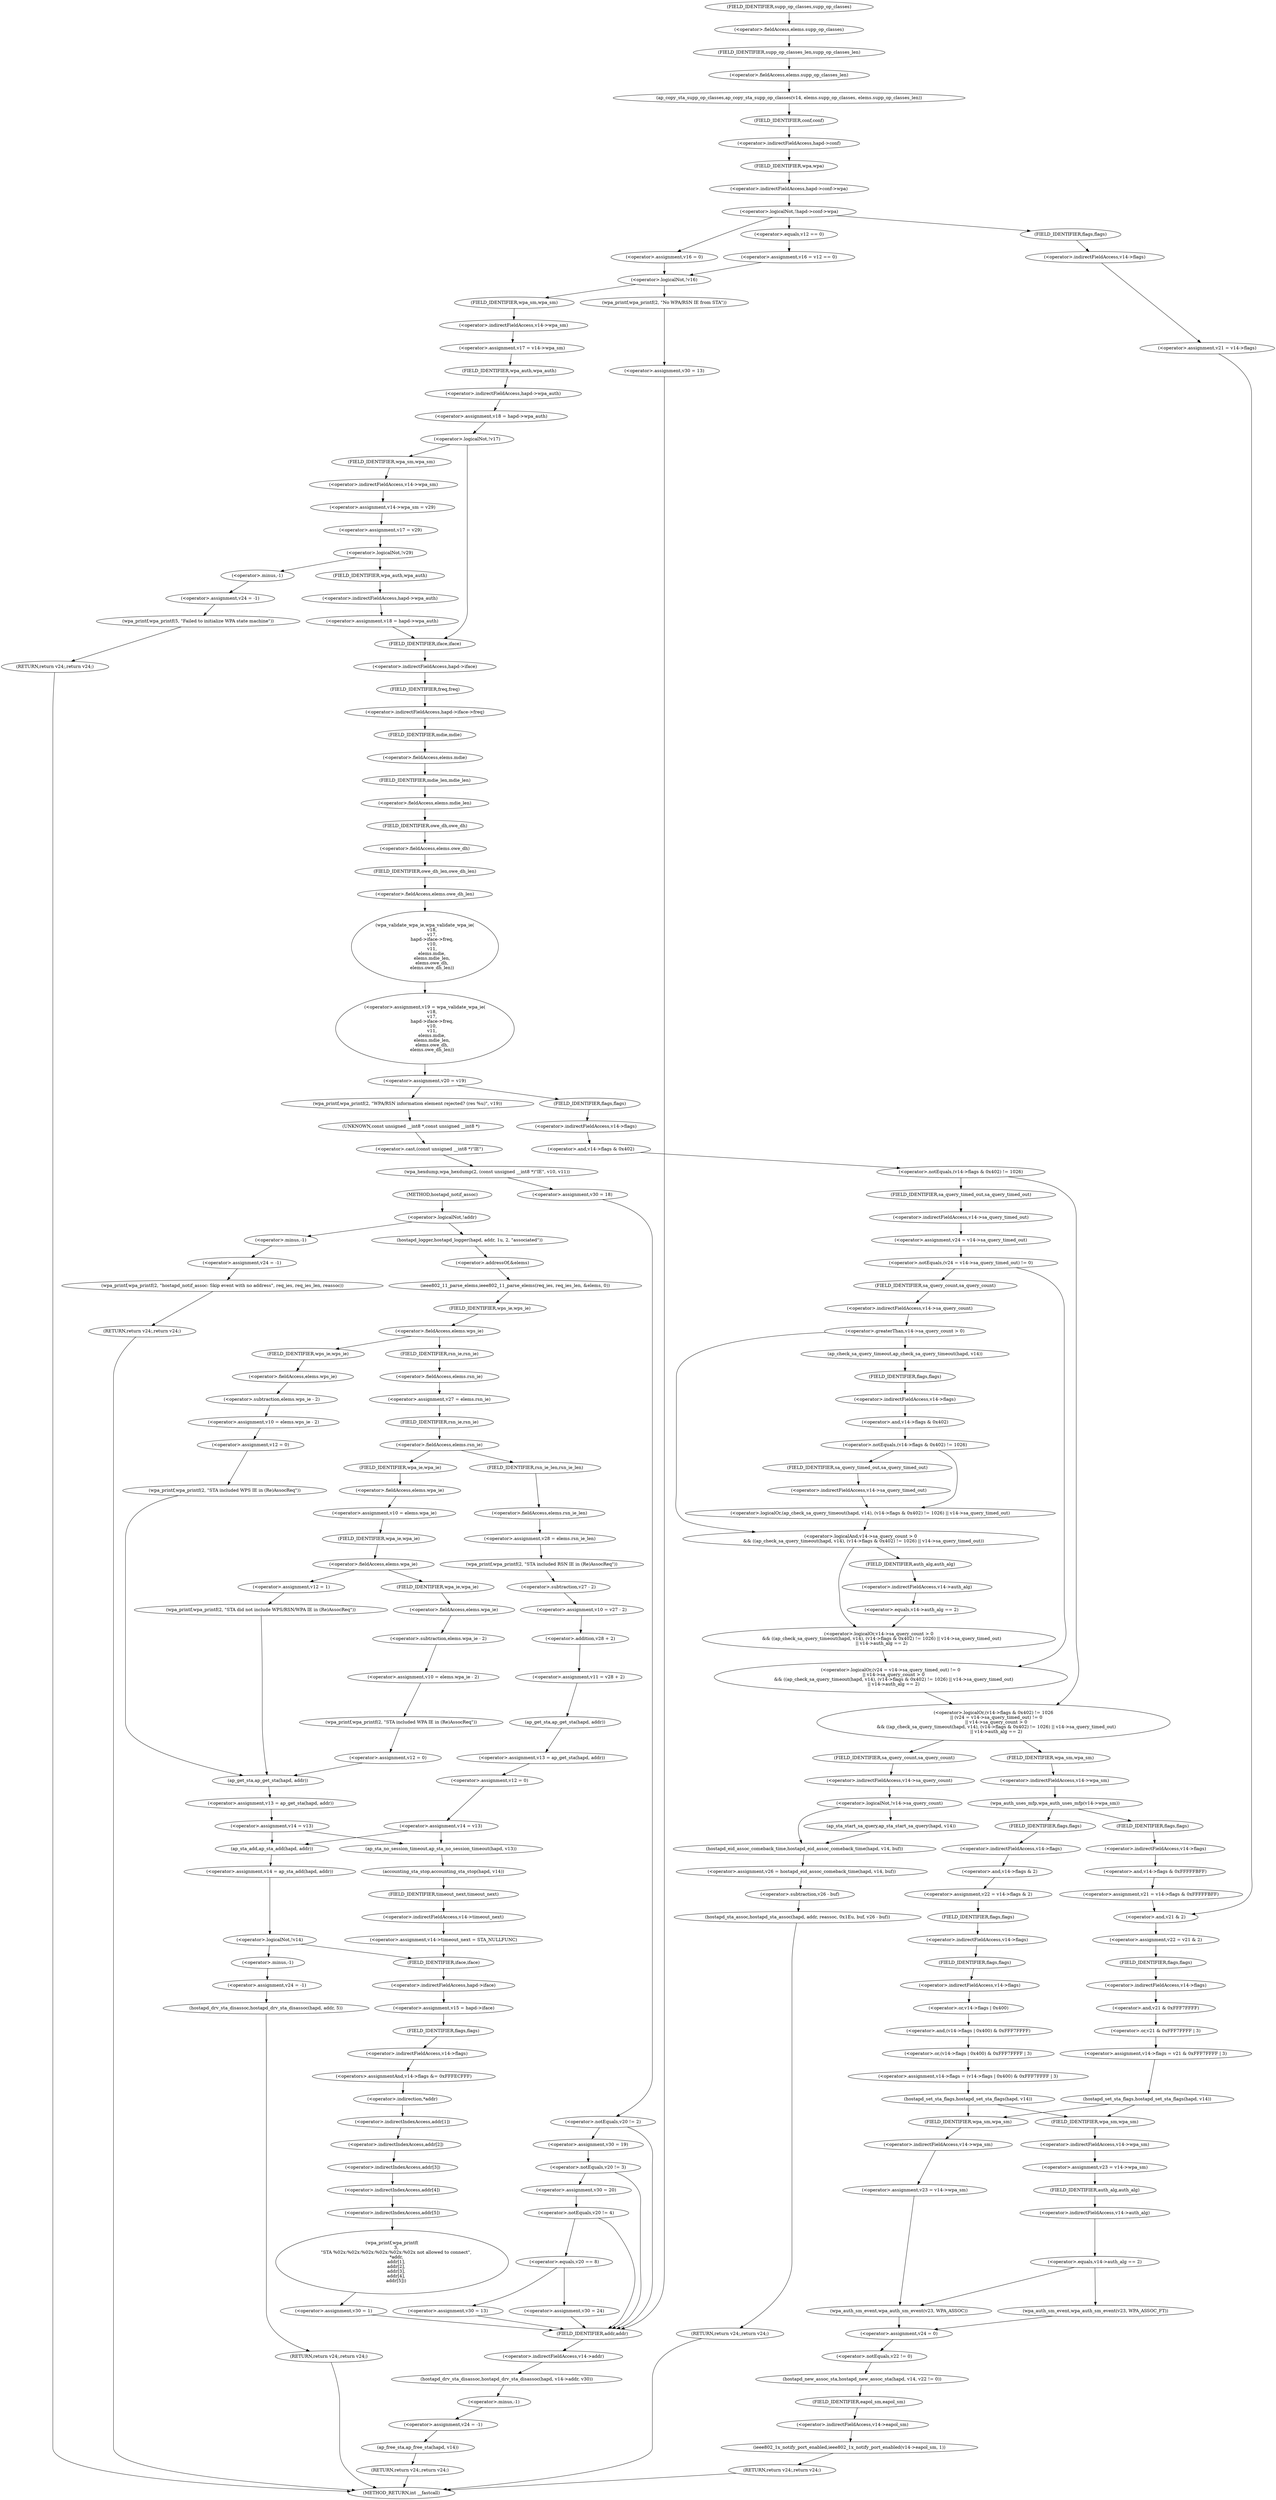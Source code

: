 digraph hostapd_notif_assoc {  
"1000153" [label = "(<operator>.logicalNot,!addr)" ]
"1000156" [label = "(<operator>.assignment,v24 = -1)" ]
"1000158" [label = "(<operator>.minus,-1)" ]
"1000160" [label = "(wpa_printf,wpa_printf(2, \"hostapd_notif_assoc: Skip event with no address\", req_ies, req_ies_len, reassoc))" ]
"1000166" [label = "(RETURN,return v24;,return v24;)" ]
"1000168" [label = "(hostapd_logger,hostapd_logger(hapd, addr, 1u, 2, \"associated\"))" ]
"1000174" [label = "(ieee802_11_parse_elems,ieee802_11_parse_elems(req_ies, req_ies_len, &elems, 0))" ]
"1000177" [label = "(<operator>.addressOf,&elems)" ]
"1000181" [label = "(<operator>.fieldAccess,elems.wps_ie)" ]
"1000183" [label = "(FIELD_IDENTIFIER,wps_ie,wps_ie)" ]
"1000185" [label = "(<operator>.assignment,v10 = elems.wps_ie - 2)" ]
"1000187" [label = "(<operator>.subtraction,elems.wps_ie - 2)" ]
"1000188" [label = "(<operator>.fieldAccess,elems.wps_ie)" ]
"1000190" [label = "(FIELD_IDENTIFIER,wps_ie,wps_ie)" ]
"1000193" [label = "(<operator>.assignment,v12 = 0)" ]
"1000196" [label = "(wpa_printf,wpa_printf(2, \"STA included WPS IE in (Re)AssocReq\"))" ]
"1000201" [label = "(<operator>.assignment,v27 = elems.rsn_ie)" ]
"1000203" [label = "(<operator>.fieldAccess,elems.rsn_ie)" ]
"1000205" [label = "(FIELD_IDENTIFIER,rsn_ie,rsn_ie)" ]
"1000207" [label = "(<operator>.fieldAccess,elems.rsn_ie)" ]
"1000209" [label = "(FIELD_IDENTIFIER,rsn_ie,rsn_ie)" ]
"1000211" [label = "(<operator>.assignment,v28 = elems.rsn_ie_len)" ]
"1000213" [label = "(<operator>.fieldAccess,elems.rsn_ie_len)" ]
"1000215" [label = "(FIELD_IDENTIFIER,rsn_ie_len,rsn_ie_len)" ]
"1000216" [label = "(wpa_printf,wpa_printf(2, \"STA included RSN IE in (Re)AssocReq\"))" ]
"1000219" [label = "(<operator>.assignment,v10 = v27 - 2)" ]
"1000221" [label = "(<operator>.subtraction,v27 - 2)" ]
"1000224" [label = "(<operator>.assignment,v11 = v28 + 2)" ]
"1000226" [label = "(<operator>.addition,v28 + 2)" ]
"1000229" [label = "(<operator>.assignment,v13 = ap_get_sta(hapd, addr))" ]
"1000231" [label = "(ap_get_sta,ap_get_sta(hapd, addr))" ]
"1000234" [label = "(<operator>.assignment,v12 = 0)" ]
"1000237" [label = "(<operator>.assignment,v14 = v13)" ]
"1000244" [label = "(<operator>.assignment,v10 = elems.wpa_ie)" ]
"1000246" [label = "(<operator>.fieldAccess,elems.wpa_ie)" ]
"1000248" [label = "(FIELD_IDENTIFIER,wpa_ie,wpa_ie)" ]
"1000250" [label = "(<operator>.fieldAccess,elems.wpa_ie)" ]
"1000252" [label = "(FIELD_IDENTIFIER,wpa_ie,wpa_ie)" ]
"1000255" [label = "(<operator>.assignment,v10 = elems.wpa_ie - 2)" ]
"1000257" [label = "(<operator>.subtraction,elems.wpa_ie - 2)" ]
"1000258" [label = "(<operator>.fieldAccess,elems.wpa_ie)" ]
"1000260" [label = "(FIELD_IDENTIFIER,wpa_ie,wpa_ie)" ]
"1000262" [label = "(wpa_printf,wpa_printf(2, \"STA included WPA IE in (Re)AssocReq\"))" ]
"1000265" [label = "(<operator>.assignment,v12 = 0)" ]
"1000270" [label = "(<operator>.assignment,v12 = 1)" ]
"1000274" [label = "(wpa_printf,wpa_printf(2, \"STA did not include WPS/RSN/WPA IE in (Re)AssocReq\"))" ]
"1000277" [label = "(<operator>.assignment,v13 = ap_get_sta(hapd, addr))" ]
"1000279" [label = "(ap_get_sta,ap_get_sta(hapd, addr))" ]
"1000282" [label = "(<operator>.assignment,v14 = v13)" ]
"1000289" [label = "(ap_sta_no_session_timeout,ap_sta_no_session_timeout(hapd, v13))" ]
"1000292" [label = "(accounting_sta_stop,accounting_sta_stop(hapd, v14))" ]
"1000295" [label = "(<operator>.assignment,v14->timeout_next = STA_NULLFUNC)" ]
"1000296" [label = "(<operator>.indirectFieldAccess,v14->timeout_next)" ]
"1000298" [label = "(FIELD_IDENTIFIER,timeout_next,timeout_next)" ]
"1000302" [label = "(<operator>.assignment,v14 = ap_sta_add(hapd, addr))" ]
"1000304" [label = "(ap_sta_add,ap_sta_add(hapd, addr))" ]
"1000308" [label = "(<operator>.logicalNot,!v14)" ]
"1000311" [label = "(<operator>.assignment,v24 = -1)" ]
"1000313" [label = "(<operator>.minus,-1)" ]
"1000315" [label = "(hostapd_drv_sta_disassoc,hostapd_drv_sta_disassoc(hapd, addr, 5))" ]
"1000319" [label = "(RETURN,return v24;,return v24;)" ]
"1000322" [label = "(<operator>.assignment,v15 = hapd->iface)" ]
"1000324" [label = "(<operator>.indirectFieldAccess,hapd->iface)" ]
"1000326" [label = "(FIELD_IDENTIFIER,iface,iface)" ]
"1000327" [label = "(<operators>.assignmentAnd,v14->flags &= 0xFFFECFFF)" ]
"1000328" [label = "(<operator>.indirectFieldAccess,v14->flags)" ]
"1000330" [label = "(FIELD_IDENTIFIER,flags,flags)" ]
"1000333" [label = "(wpa_printf,wpa_printf(\n      3,\n      \"STA %02x:%02x:%02x:%02x:%02x:%02x not allowed to connect\",\n      *addr,\n      addr[1],\n      addr[2],\n      addr[3],\n      addr[4],\n      addr[5]))" ]
"1000336" [label = "(<operator>.indirection,*addr)" ]
"1000338" [label = "(<operator>.indirectIndexAccess,addr[1])" ]
"1000341" [label = "(<operator>.indirectIndexAccess,addr[2])" ]
"1000344" [label = "(<operator>.indirectIndexAccess,addr[3])" ]
"1000347" [label = "(<operator>.indirectIndexAccess,addr[4])" ]
"1000350" [label = "(<operator>.indirectIndexAccess,addr[5])" ]
"1000353" [label = "(<operator>.assignment,v30 = 1)" ]
"1000357" [label = "(ap_copy_sta_supp_op_classes,ap_copy_sta_supp_op_classes(v14, elems.supp_op_classes, elems.supp_op_classes_len))" ]
"1000359" [label = "(<operator>.fieldAccess,elems.supp_op_classes)" ]
"1000361" [label = "(FIELD_IDENTIFIER,supp_op_classes,supp_op_classes)" ]
"1000362" [label = "(<operator>.fieldAccess,elems.supp_op_classes_len)" ]
"1000364" [label = "(FIELD_IDENTIFIER,supp_op_classes_len,supp_op_classes_len)" ]
"1000366" [label = "(<operator>.logicalNot,!hapd->conf->wpa)" ]
"1000367" [label = "(<operator>.indirectFieldAccess,hapd->conf->wpa)" ]
"1000368" [label = "(<operator>.indirectFieldAccess,hapd->conf)" ]
"1000370" [label = "(FIELD_IDENTIFIER,conf,conf)" ]
"1000371" [label = "(FIELD_IDENTIFIER,wpa,wpa)" ]
"1000373" [label = "(<operator>.assignment,v21 = v14->flags)" ]
"1000375" [label = "(<operator>.indirectFieldAccess,v14->flags)" ]
"1000377" [label = "(FIELD_IDENTIFIER,flags,flags)" ]
"1000381" [label = "(<operator>.assignment,v16 = v12 == 0)" ]
"1000383" [label = "(<operator>.equals,v12 == 0)" ]
"1000387" [label = "(<operator>.assignment,v16 = 0)" ]
"1000391" [label = "(<operator>.logicalNot,!v16)" ]
"1000394" [label = "(wpa_printf,wpa_printf(2, \"No WPA/RSN IE from STA\"))" ]
"1000397" [label = "(<operator>.assignment,v30 = 13)" ]
"1000401" [label = "(hostapd_drv_sta_disassoc,hostapd_drv_sta_disassoc(hapd, v14->addr, v30))" ]
"1000403" [label = "(<operator>.indirectFieldAccess,v14->addr)" ]
"1000405" [label = "(FIELD_IDENTIFIER,addr,addr)" ]
"1000407" [label = "(<operator>.assignment,v24 = -1)" ]
"1000409" [label = "(<operator>.minus,-1)" ]
"1000411" [label = "(ap_free_sta,ap_free_sta(hapd, v14))" ]
"1000414" [label = "(RETURN,return v24;,return v24;)" ]
"1000416" [label = "(<operator>.assignment,v17 = v14->wpa_sm)" ]
"1000418" [label = "(<operator>.indirectFieldAccess,v14->wpa_sm)" ]
"1000420" [label = "(FIELD_IDENTIFIER,wpa_sm,wpa_sm)" ]
"1000421" [label = "(<operator>.assignment,v18 = hapd->wpa_auth)" ]
"1000423" [label = "(<operator>.indirectFieldAccess,hapd->wpa_auth)" ]
"1000425" [label = "(FIELD_IDENTIFIER,wpa_auth,wpa_auth)" ]
"1000427" [label = "(<operator>.logicalNot,!v17)" ]
"1000430" [label = "(<operator>.assignment,v14->wpa_sm = v29)" ]
"1000431" [label = "(<operator>.indirectFieldAccess,v14->wpa_sm)" ]
"1000433" [label = "(FIELD_IDENTIFIER,wpa_sm,wpa_sm)" ]
"1000435" [label = "(<operator>.assignment,v17 = v29)" ]
"1000439" [label = "(<operator>.logicalNot,!v29)" ]
"1000442" [label = "(<operator>.assignment,v24 = -1)" ]
"1000444" [label = "(<operator>.minus,-1)" ]
"1000446" [label = "(wpa_printf,wpa_printf(5, \"Failed to initialize WPA state machine\"))" ]
"1000449" [label = "(RETURN,return v24;,return v24;)" ]
"1000451" [label = "(<operator>.assignment,v18 = hapd->wpa_auth)" ]
"1000453" [label = "(<operator>.indirectFieldAccess,hapd->wpa_auth)" ]
"1000455" [label = "(FIELD_IDENTIFIER,wpa_auth,wpa_auth)" ]
"1000456" [label = "(<operator>.assignment,v19 = wpa_validate_wpa_ie(\n          v18,\n          v17,\n          hapd->iface->freq,\n          v10,\n          v11,\n          elems.mdie,\n          elems.mdie_len,\n          elems.owe_dh,\n          elems.owe_dh_len))" ]
"1000458" [label = "(wpa_validate_wpa_ie,wpa_validate_wpa_ie(\n          v18,\n          v17,\n          hapd->iface->freq,\n          v10,\n          v11,\n          elems.mdie,\n          elems.mdie_len,\n          elems.owe_dh,\n          elems.owe_dh_len))" ]
"1000461" [label = "(<operator>.indirectFieldAccess,hapd->iface->freq)" ]
"1000462" [label = "(<operator>.indirectFieldAccess,hapd->iface)" ]
"1000464" [label = "(FIELD_IDENTIFIER,iface,iface)" ]
"1000465" [label = "(FIELD_IDENTIFIER,freq,freq)" ]
"1000468" [label = "(<operator>.fieldAccess,elems.mdie)" ]
"1000470" [label = "(FIELD_IDENTIFIER,mdie,mdie)" ]
"1000471" [label = "(<operator>.fieldAccess,elems.mdie_len)" ]
"1000473" [label = "(FIELD_IDENTIFIER,mdie_len,mdie_len)" ]
"1000474" [label = "(<operator>.fieldAccess,elems.owe_dh)" ]
"1000476" [label = "(FIELD_IDENTIFIER,owe_dh,owe_dh)" ]
"1000477" [label = "(<operator>.fieldAccess,elems.owe_dh_len)" ]
"1000479" [label = "(FIELD_IDENTIFIER,owe_dh_len,owe_dh_len)" ]
"1000480" [label = "(<operator>.assignment,v20 = v19)" ]
"1000486" [label = "(wpa_printf,wpa_printf(2, \"WPA/RSN information element rejected? (res %u)\", v19))" ]
"1000490" [label = "(wpa_hexdump,wpa_hexdump(2, (const unsigned __int8 *)\"IE\", v10, v11))" ]
"1000492" [label = "(<operator>.cast,(const unsigned __int8 *)\"IE\")" ]
"1000493" [label = "(UNKNOWN,const unsigned __int8 *,const unsigned __int8 *)" ]
"1000497" [label = "(<operator>.assignment,v30 = 18)" ]
"1000501" [label = "(<operator>.notEquals,v20 != 2)" ]
"1000505" [label = "(<operator>.assignment,v30 = 19)" ]
"1000509" [label = "(<operator>.notEquals,v20 != 3)" ]
"1000513" [label = "(<operator>.assignment,v30 = 20)" ]
"1000517" [label = "(<operator>.notEquals,v20 != 4)" ]
"1000522" [label = "(<operator>.equals,v20 == 8)" ]
"1000525" [label = "(<operator>.assignment,v30 = 24)" ]
"1000529" [label = "(<operator>.assignment,v30 = 13)" ]
"1000534" [label = "(<operator>.logicalOr,(v14->flags & 0x402) != 1026\n    || (v24 = v14->sa_query_timed_out) != 0\n    || v14->sa_query_count > 0\n    && ((ap_check_sa_query_timeout(hapd, v14), (v14->flags & 0x402) != 1026) || v14->sa_query_timed_out)\n    || v14->auth_alg == 2)" ]
"1000535" [label = "(<operator>.notEquals,(v14->flags & 0x402) != 1026)" ]
"1000536" [label = "(<operator>.and,v14->flags & 0x402)" ]
"1000537" [label = "(<operator>.indirectFieldAccess,v14->flags)" ]
"1000539" [label = "(FIELD_IDENTIFIER,flags,flags)" ]
"1000542" [label = "(<operator>.logicalOr,(v24 = v14->sa_query_timed_out) != 0\n    || v14->sa_query_count > 0\n    && ((ap_check_sa_query_timeout(hapd, v14), (v14->flags & 0x402) != 1026) || v14->sa_query_timed_out)\n    || v14->auth_alg == 2)" ]
"1000543" [label = "(<operator>.notEquals,(v24 = v14->sa_query_timed_out) != 0)" ]
"1000544" [label = "(<operator>.assignment,v24 = v14->sa_query_timed_out)" ]
"1000546" [label = "(<operator>.indirectFieldAccess,v14->sa_query_timed_out)" ]
"1000548" [label = "(FIELD_IDENTIFIER,sa_query_timed_out,sa_query_timed_out)" ]
"1000550" [label = "(<operator>.logicalOr,v14->sa_query_count > 0\n    && ((ap_check_sa_query_timeout(hapd, v14), (v14->flags & 0x402) != 1026) || v14->sa_query_timed_out)\n    || v14->auth_alg == 2)" ]
"1000551" [label = "(<operator>.logicalAnd,v14->sa_query_count > 0\n    && ((ap_check_sa_query_timeout(hapd, v14), (v14->flags & 0x402) != 1026) || v14->sa_query_timed_out))" ]
"1000552" [label = "(<operator>.greaterThan,v14->sa_query_count > 0)" ]
"1000553" [label = "(<operator>.indirectFieldAccess,v14->sa_query_count)" ]
"1000555" [label = "(FIELD_IDENTIFIER,sa_query_count,sa_query_count)" ]
"1000557" [label = "(<operator>.logicalOr,(ap_check_sa_query_timeout(hapd, v14), (v14->flags & 0x402) != 1026) || v14->sa_query_timed_out)" ]
"1000559" [label = "(ap_check_sa_query_timeout,ap_check_sa_query_timeout(hapd, v14))" ]
"1000562" [label = "(<operator>.notEquals,(v14->flags & 0x402) != 1026)" ]
"1000563" [label = "(<operator>.and,v14->flags & 0x402)" ]
"1000564" [label = "(<operator>.indirectFieldAccess,v14->flags)" ]
"1000566" [label = "(FIELD_IDENTIFIER,flags,flags)" ]
"1000569" [label = "(<operator>.indirectFieldAccess,v14->sa_query_timed_out)" ]
"1000571" [label = "(FIELD_IDENTIFIER,sa_query_timed_out,sa_query_timed_out)" ]
"1000572" [label = "(<operator>.equals,v14->auth_alg == 2)" ]
"1000573" [label = "(<operator>.indirectFieldAccess,v14->auth_alg)" ]
"1000575" [label = "(FIELD_IDENTIFIER,auth_alg,auth_alg)" ]
"1000579" [label = "(wpa_auth_uses_mfp,wpa_auth_uses_mfp(v14->wpa_sm))" ]
"1000580" [label = "(<operator>.indirectFieldAccess,v14->wpa_sm)" ]
"1000582" [label = "(FIELD_IDENTIFIER,wpa_sm,wpa_sm)" ]
"1000584" [label = "(<operator>.assignment,v22 = v14->flags & 2)" ]
"1000586" [label = "(<operator>.and,v14->flags & 2)" ]
"1000587" [label = "(<operator>.indirectFieldAccess,v14->flags)" ]
"1000589" [label = "(FIELD_IDENTIFIER,flags,flags)" ]
"1000591" [label = "(<operator>.assignment,v14->flags = (v14->flags | 0x400) & 0xFFF7FFFF | 3)" ]
"1000592" [label = "(<operator>.indirectFieldAccess,v14->flags)" ]
"1000594" [label = "(FIELD_IDENTIFIER,flags,flags)" ]
"1000595" [label = "(<operator>.or,(v14->flags | 0x400) & 0xFFF7FFFF | 3)" ]
"1000596" [label = "(<operator>.and,(v14->flags | 0x400) & 0xFFF7FFFF)" ]
"1000597" [label = "(<operator>.or,v14->flags | 0x400)" ]
"1000598" [label = "(<operator>.indirectFieldAccess,v14->flags)" ]
"1000600" [label = "(FIELD_IDENTIFIER,flags,flags)" ]
"1000604" [label = "(hostapd_set_sta_flags,hostapd_set_sta_flags(hapd, v14))" ]
"1000611" [label = "(<operator>.assignment,v23 = v14->wpa_sm)" ]
"1000613" [label = "(<operator>.indirectFieldAccess,v14->wpa_sm)" ]
"1000615" [label = "(FIELD_IDENTIFIER,wpa_sm,wpa_sm)" ]
"1000617" [label = "(<operator>.equals,v14->auth_alg == 2)" ]
"1000618" [label = "(<operator>.indirectFieldAccess,v14->auth_alg)" ]
"1000620" [label = "(FIELD_IDENTIFIER,auth_alg,auth_alg)" ]
"1000623" [label = "(wpa_auth_sm_event,wpa_auth_sm_event(v23, WPA_ASSOC_FT))" ]
"1000628" [label = "(wpa_auth_sm_event,wpa_auth_sm_event(v23, WPA_ASSOC))" ]
"1000632" [label = "(<operator>.assignment,v24 = 0)" ]
"1000635" [label = "(hostapd_new_assoc_sta,hostapd_new_assoc_sta(hapd, v14, v22 != 0))" ]
"1000638" [label = "(<operator>.notEquals,v22 != 0)" ]
"1000641" [label = "(ieee802_1x_notify_port_enabled,ieee802_1x_notify_port_enabled(v14->eapol_sm, 1))" ]
"1000642" [label = "(<operator>.indirectFieldAccess,v14->eapol_sm)" ]
"1000644" [label = "(FIELD_IDENTIFIER,eapol_sm,eapol_sm)" ]
"1000646" [label = "(RETURN,return v24;,return v24;)" ]
"1000649" [label = "(<operator>.assignment,v23 = v14->wpa_sm)" ]
"1000651" [label = "(<operator>.indirectFieldAccess,v14->wpa_sm)" ]
"1000653" [label = "(FIELD_IDENTIFIER,wpa_sm,wpa_sm)" ]
"1000655" [label = "(<operator>.assignment,v21 = v14->flags & 0xFFFFFBFF)" ]
"1000657" [label = "(<operator>.and,v14->flags & 0xFFFFFBFF)" ]
"1000658" [label = "(<operator>.indirectFieldAccess,v14->flags)" ]
"1000660" [label = "(FIELD_IDENTIFIER,flags,flags)" ]
"1000663" [label = "(<operator>.assignment,v22 = v21 & 2)" ]
"1000665" [label = "(<operator>.and,v21 & 2)" ]
"1000668" [label = "(<operator>.assignment,v14->flags = v21 & 0xFFF7FFFF | 3)" ]
"1000669" [label = "(<operator>.indirectFieldAccess,v14->flags)" ]
"1000671" [label = "(FIELD_IDENTIFIER,flags,flags)" ]
"1000672" [label = "(<operator>.or,v21 & 0xFFF7FFFF | 3)" ]
"1000673" [label = "(<operator>.and,v21 & 0xFFF7FFFF)" ]
"1000677" [label = "(hostapd_set_sta_flags,hostapd_set_sta_flags(hapd, v14))" ]
"1000685" [label = "(<operator>.logicalNot,!v14->sa_query_count)" ]
"1000686" [label = "(<operator>.indirectFieldAccess,v14->sa_query_count)" ]
"1000688" [label = "(FIELD_IDENTIFIER,sa_query_count,sa_query_count)" ]
"1000689" [label = "(ap_sta_start_sa_query,ap_sta_start_sa_query(hapd, v14))" ]
"1000692" [label = "(<operator>.assignment,v26 = hostapd_eid_assoc_comeback_time(hapd, v14, buf))" ]
"1000694" [label = "(hostapd_eid_assoc_comeback_time,hostapd_eid_assoc_comeback_time(hapd, v14, buf))" ]
"1000698" [label = "(hostapd_sta_assoc,hostapd_sta_assoc(hapd, addr, reassoc, 0x1Eu, buf, v26 - buf))" ]
"1000704" [label = "(<operator>.subtraction,v26 - buf)" ]
"1000707" [label = "(RETURN,return v24;,return v24;)" ]
"1000123" [label = "(METHOD,hostapd_notif_assoc)" ]
"1000709" [label = "(METHOD_RETURN,int __fastcall)" ]
  "1000153" -> "1000158" 
  "1000153" -> "1000168" 
  "1000156" -> "1000160" 
  "1000158" -> "1000156" 
  "1000160" -> "1000166" 
  "1000166" -> "1000709" 
  "1000168" -> "1000177" 
  "1000174" -> "1000183" 
  "1000177" -> "1000174" 
  "1000181" -> "1000190" 
  "1000181" -> "1000205" 
  "1000183" -> "1000181" 
  "1000185" -> "1000193" 
  "1000187" -> "1000185" 
  "1000188" -> "1000187" 
  "1000190" -> "1000188" 
  "1000193" -> "1000196" 
  "1000196" -> "1000279" 
  "1000201" -> "1000209" 
  "1000203" -> "1000201" 
  "1000205" -> "1000203" 
  "1000207" -> "1000215" 
  "1000207" -> "1000248" 
  "1000209" -> "1000207" 
  "1000211" -> "1000216" 
  "1000213" -> "1000211" 
  "1000215" -> "1000213" 
  "1000216" -> "1000221" 
  "1000219" -> "1000226" 
  "1000221" -> "1000219" 
  "1000224" -> "1000231" 
  "1000226" -> "1000224" 
  "1000229" -> "1000234" 
  "1000231" -> "1000229" 
  "1000234" -> "1000237" 
  "1000237" -> "1000289" 
  "1000237" -> "1000304" 
  "1000244" -> "1000252" 
  "1000246" -> "1000244" 
  "1000248" -> "1000246" 
  "1000250" -> "1000260" 
  "1000250" -> "1000270" 
  "1000252" -> "1000250" 
  "1000255" -> "1000262" 
  "1000257" -> "1000255" 
  "1000258" -> "1000257" 
  "1000260" -> "1000258" 
  "1000262" -> "1000265" 
  "1000265" -> "1000279" 
  "1000270" -> "1000274" 
  "1000274" -> "1000279" 
  "1000277" -> "1000282" 
  "1000279" -> "1000277" 
  "1000282" -> "1000289" 
  "1000282" -> "1000304" 
  "1000289" -> "1000292" 
  "1000292" -> "1000298" 
  "1000295" -> "1000326" 
  "1000296" -> "1000295" 
  "1000298" -> "1000296" 
  "1000302" -> "1000308" 
  "1000304" -> "1000302" 
  "1000308" -> "1000313" 
  "1000308" -> "1000326" 
  "1000311" -> "1000315" 
  "1000313" -> "1000311" 
  "1000315" -> "1000319" 
  "1000319" -> "1000709" 
  "1000322" -> "1000330" 
  "1000324" -> "1000322" 
  "1000326" -> "1000324" 
  "1000327" -> "1000336" 
  "1000328" -> "1000327" 
  "1000330" -> "1000328" 
  "1000333" -> "1000353" 
  "1000336" -> "1000338" 
  "1000338" -> "1000341" 
  "1000341" -> "1000344" 
  "1000344" -> "1000347" 
  "1000347" -> "1000350" 
  "1000350" -> "1000333" 
  "1000353" -> "1000405" 
  "1000357" -> "1000370" 
  "1000359" -> "1000364" 
  "1000361" -> "1000359" 
  "1000362" -> "1000357" 
  "1000364" -> "1000362" 
  "1000366" -> "1000377" 
  "1000366" -> "1000383" 
  "1000366" -> "1000387" 
  "1000367" -> "1000366" 
  "1000368" -> "1000371" 
  "1000370" -> "1000368" 
  "1000371" -> "1000367" 
  "1000373" -> "1000665" 
  "1000375" -> "1000373" 
  "1000377" -> "1000375" 
  "1000381" -> "1000391" 
  "1000383" -> "1000381" 
  "1000387" -> "1000391" 
  "1000391" -> "1000394" 
  "1000391" -> "1000420" 
  "1000394" -> "1000397" 
  "1000397" -> "1000405" 
  "1000401" -> "1000409" 
  "1000403" -> "1000401" 
  "1000405" -> "1000403" 
  "1000407" -> "1000411" 
  "1000409" -> "1000407" 
  "1000411" -> "1000414" 
  "1000414" -> "1000709" 
  "1000416" -> "1000425" 
  "1000418" -> "1000416" 
  "1000420" -> "1000418" 
  "1000421" -> "1000427" 
  "1000423" -> "1000421" 
  "1000425" -> "1000423" 
  "1000427" -> "1000433" 
  "1000427" -> "1000464" 
  "1000430" -> "1000435" 
  "1000431" -> "1000430" 
  "1000433" -> "1000431" 
  "1000435" -> "1000439" 
  "1000439" -> "1000444" 
  "1000439" -> "1000455" 
  "1000442" -> "1000446" 
  "1000444" -> "1000442" 
  "1000446" -> "1000449" 
  "1000449" -> "1000709" 
  "1000451" -> "1000464" 
  "1000453" -> "1000451" 
  "1000455" -> "1000453" 
  "1000456" -> "1000480" 
  "1000458" -> "1000456" 
  "1000461" -> "1000470" 
  "1000462" -> "1000465" 
  "1000464" -> "1000462" 
  "1000465" -> "1000461" 
  "1000468" -> "1000473" 
  "1000470" -> "1000468" 
  "1000471" -> "1000476" 
  "1000473" -> "1000471" 
  "1000474" -> "1000479" 
  "1000476" -> "1000474" 
  "1000477" -> "1000458" 
  "1000479" -> "1000477" 
  "1000480" -> "1000486" 
  "1000480" -> "1000539" 
  "1000486" -> "1000493" 
  "1000490" -> "1000497" 
  "1000492" -> "1000490" 
  "1000493" -> "1000492" 
  "1000497" -> "1000501" 
  "1000501" -> "1000505" 
  "1000501" -> "1000405" 
  "1000505" -> "1000509" 
  "1000509" -> "1000513" 
  "1000509" -> "1000405" 
  "1000513" -> "1000517" 
  "1000517" -> "1000522" 
  "1000517" -> "1000405" 
  "1000522" -> "1000525" 
  "1000522" -> "1000529" 
  "1000525" -> "1000405" 
  "1000529" -> "1000405" 
  "1000534" -> "1000582" 
  "1000534" -> "1000688" 
  "1000535" -> "1000534" 
  "1000535" -> "1000548" 
  "1000536" -> "1000535" 
  "1000537" -> "1000536" 
  "1000539" -> "1000537" 
  "1000542" -> "1000534" 
  "1000543" -> "1000542" 
  "1000543" -> "1000555" 
  "1000544" -> "1000543" 
  "1000546" -> "1000544" 
  "1000548" -> "1000546" 
  "1000550" -> "1000542" 
  "1000551" -> "1000550" 
  "1000551" -> "1000575" 
  "1000552" -> "1000551" 
  "1000552" -> "1000559" 
  "1000553" -> "1000552" 
  "1000555" -> "1000553" 
  "1000557" -> "1000551" 
  "1000559" -> "1000566" 
  "1000562" -> "1000557" 
  "1000562" -> "1000571" 
  "1000563" -> "1000562" 
  "1000564" -> "1000563" 
  "1000566" -> "1000564" 
  "1000569" -> "1000557" 
  "1000571" -> "1000569" 
  "1000572" -> "1000550" 
  "1000573" -> "1000572" 
  "1000575" -> "1000573" 
  "1000579" -> "1000589" 
  "1000579" -> "1000660" 
  "1000580" -> "1000579" 
  "1000582" -> "1000580" 
  "1000584" -> "1000594" 
  "1000586" -> "1000584" 
  "1000587" -> "1000586" 
  "1000589" -> "1000587" 
  "1000591" -> "1000604" 
  "1000592" -> "1000600" 
  "1000594" -> "1000592" 
  "1000595" -> "1000591" 
  "1000596" -> "1000595" 
  "1000597" -> "1000596" 
  "1000598" -> "1000597" 
  "1000600" -> "1000598" 
  "1000604" -> "1000615" 
  "1000604" -> "1000653" 
  "1000611" -> "1000620" 
  "1000613" -> "1000611" 
  "1000615" -> "1000613" 
  "1000617" -> "1000623" 
  "1000617" -> "1000628" 
  "1000618" -> "1000617" 
  "1000620" -> "1000618" 
  "1000623" -> "1000632" 
  "1000628" -> "1000632" 
  "1000632" -> "1000638" 
  "1000635" -> "1000644" 
  "1000638" -> "1000635" 
  "1000641" -> "1000646" 
  "1000642" -> "1000641" 
  "1000644" -> "1000642" 
  "1000646" -> "1000709" 
  "1000649" -> "1000628" 
  "1000651" -> "1000649" 
  "1000653" -> "1000651" 
  "1000655" -> "1000665" 
  "1000657" -> "1000655" 
  "1000658" -> "1000657" 
  "1000660" -> "1000658" 
  "1000663" -> "1000671" 
  "1000665" -> "1000663" 
  "1000668" -> "1000677" 
  "1000669" -> "1000673" 
  "1000671" -> "1000669" 
  "1000672" -> "1000668" 
  "1000673" -> "1000672" 
  "1000677" -> "1000615" 
  "1000677" -> "1000653" 
  "1000685" -> "1000689" 
  "1000685" -> "1000694" 
  "1000686" -> "1000685" 
  "1000688" -> "1000686" 
  "1000689" -> "1000694" 
  "1000692" -> "1000704" 
  "1000694" -> "1000692" 
  "1000698" -> "1000707" 
  "1000704" -> "1000698" 
  "1000707" -> "1000709" 
  "1000123" -> "1000153" 
}
